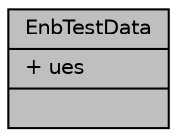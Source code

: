 digraph "EnbTestData"
{
  edge [fontname="Helvetica",fontsize="10",labelfontname="Helvetica",labelfontsize="10"];
  node [fontname="Helvetica",fontsize="10",shape=record];
  Node1 [label="{EnbTestData\n|+ ues\l|}",height=0.2,width=0.4,color="black", fillcolor="grey75", style="filled", fontcolor="black"];
}
